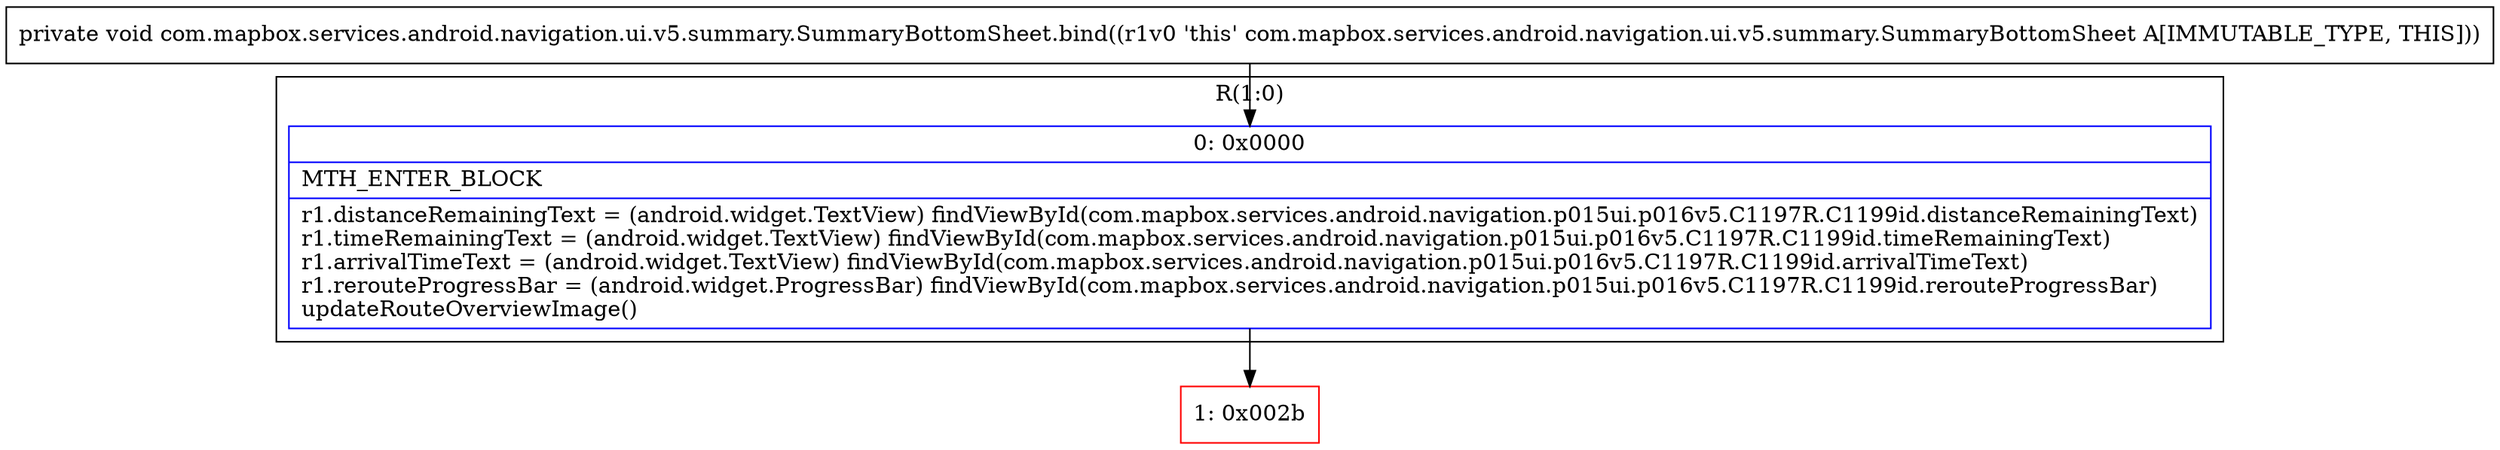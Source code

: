 digraph "CFG forcom.mapbox.services.android.navigation.ui.v5.summary.SummaryBottomSheet.bind()V" {
subgraph cluster_Region_114962156 {
label = "R(1:0)";
node [shape=record,color=blue];
Node_0 [shape=record,label="{0\:\ 0x0000|MTH_ENTER_BLOCK\l|r1.distanceRemainingText = (android.widget.TextView) findViewById(com.mapbox.services.android.navigation.p015ui.p016v5.C1197R.C1199id.distanceRemainingText)\lr1.timeRemainingText = (android.widget.TextView) findViewById(com.mapbox.services.android.navigation.p015ui.p016v5.C1197R.C1199id.timeRemainingText)\lr1.arrivalTimeText = (android.widget.TextView) findViewById(com.mapbox.services.android.navigation.p015ui.p016v5.C1197R.C1199id.arrivalTimeText)\lr1.rerouteProgressBar = (android.widget.ProgressBar) findViewById(com.mapbox.services.android.navigation.p015ui.p016v5.C1197R.C1199id.rerouteProgressBar)\lupdateRouteOverviewImage()\l}"];
}
Node_1 [shape=record,color=red,label="{1\:\ 0x002b}"];
MethodNode[shape=record,label="{private void com.mapbox.services.android.navigation.ui.v5.summary.SummaryBottomSheet.bind((r1v0 'this' com.mapbox.services.android.navigation.ui.v5.summary.SummaryBottomSheet A[IMMUTABLE_TYPE, THIS])) }"];
MethodNode -> Node_0;
Node_0 -> Node_1;
}


